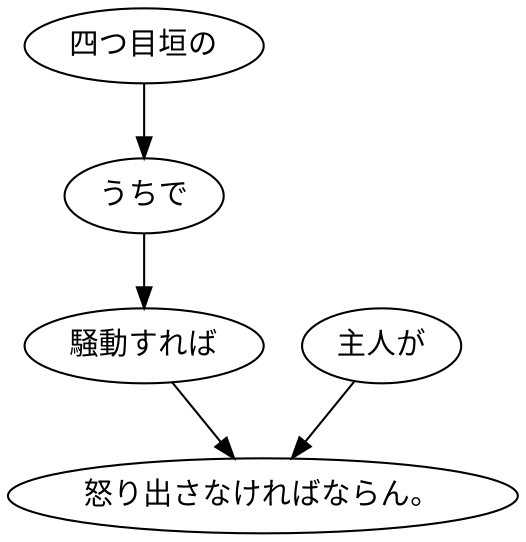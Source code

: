 digraph graph5074 {
	node0 [label="四つ目垣の"];
	node1 [label="うちで"];
	node2 [label="騒動すれば"];
	node3 [label="主人が"];
	node4 [label="怒り出さなければならん。"];
	node0 -> node1;
	node1 -> node2;
	node2 -> node4;
	node3 -> node4;
}
